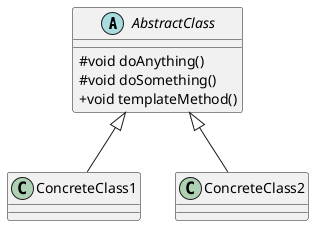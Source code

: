 @startuml
skinparam classAttributeIconSize 0

abstract class AbstractClass{
    #void doAnything()
    #void doSomething()
    +void templateMethod()
}

class ConcreteClass1
class ConcreteClass2

ConcreteClass1 -up-|> AbstractClass
ConcreteClass2 -up-|> AbstractClass

@enduml